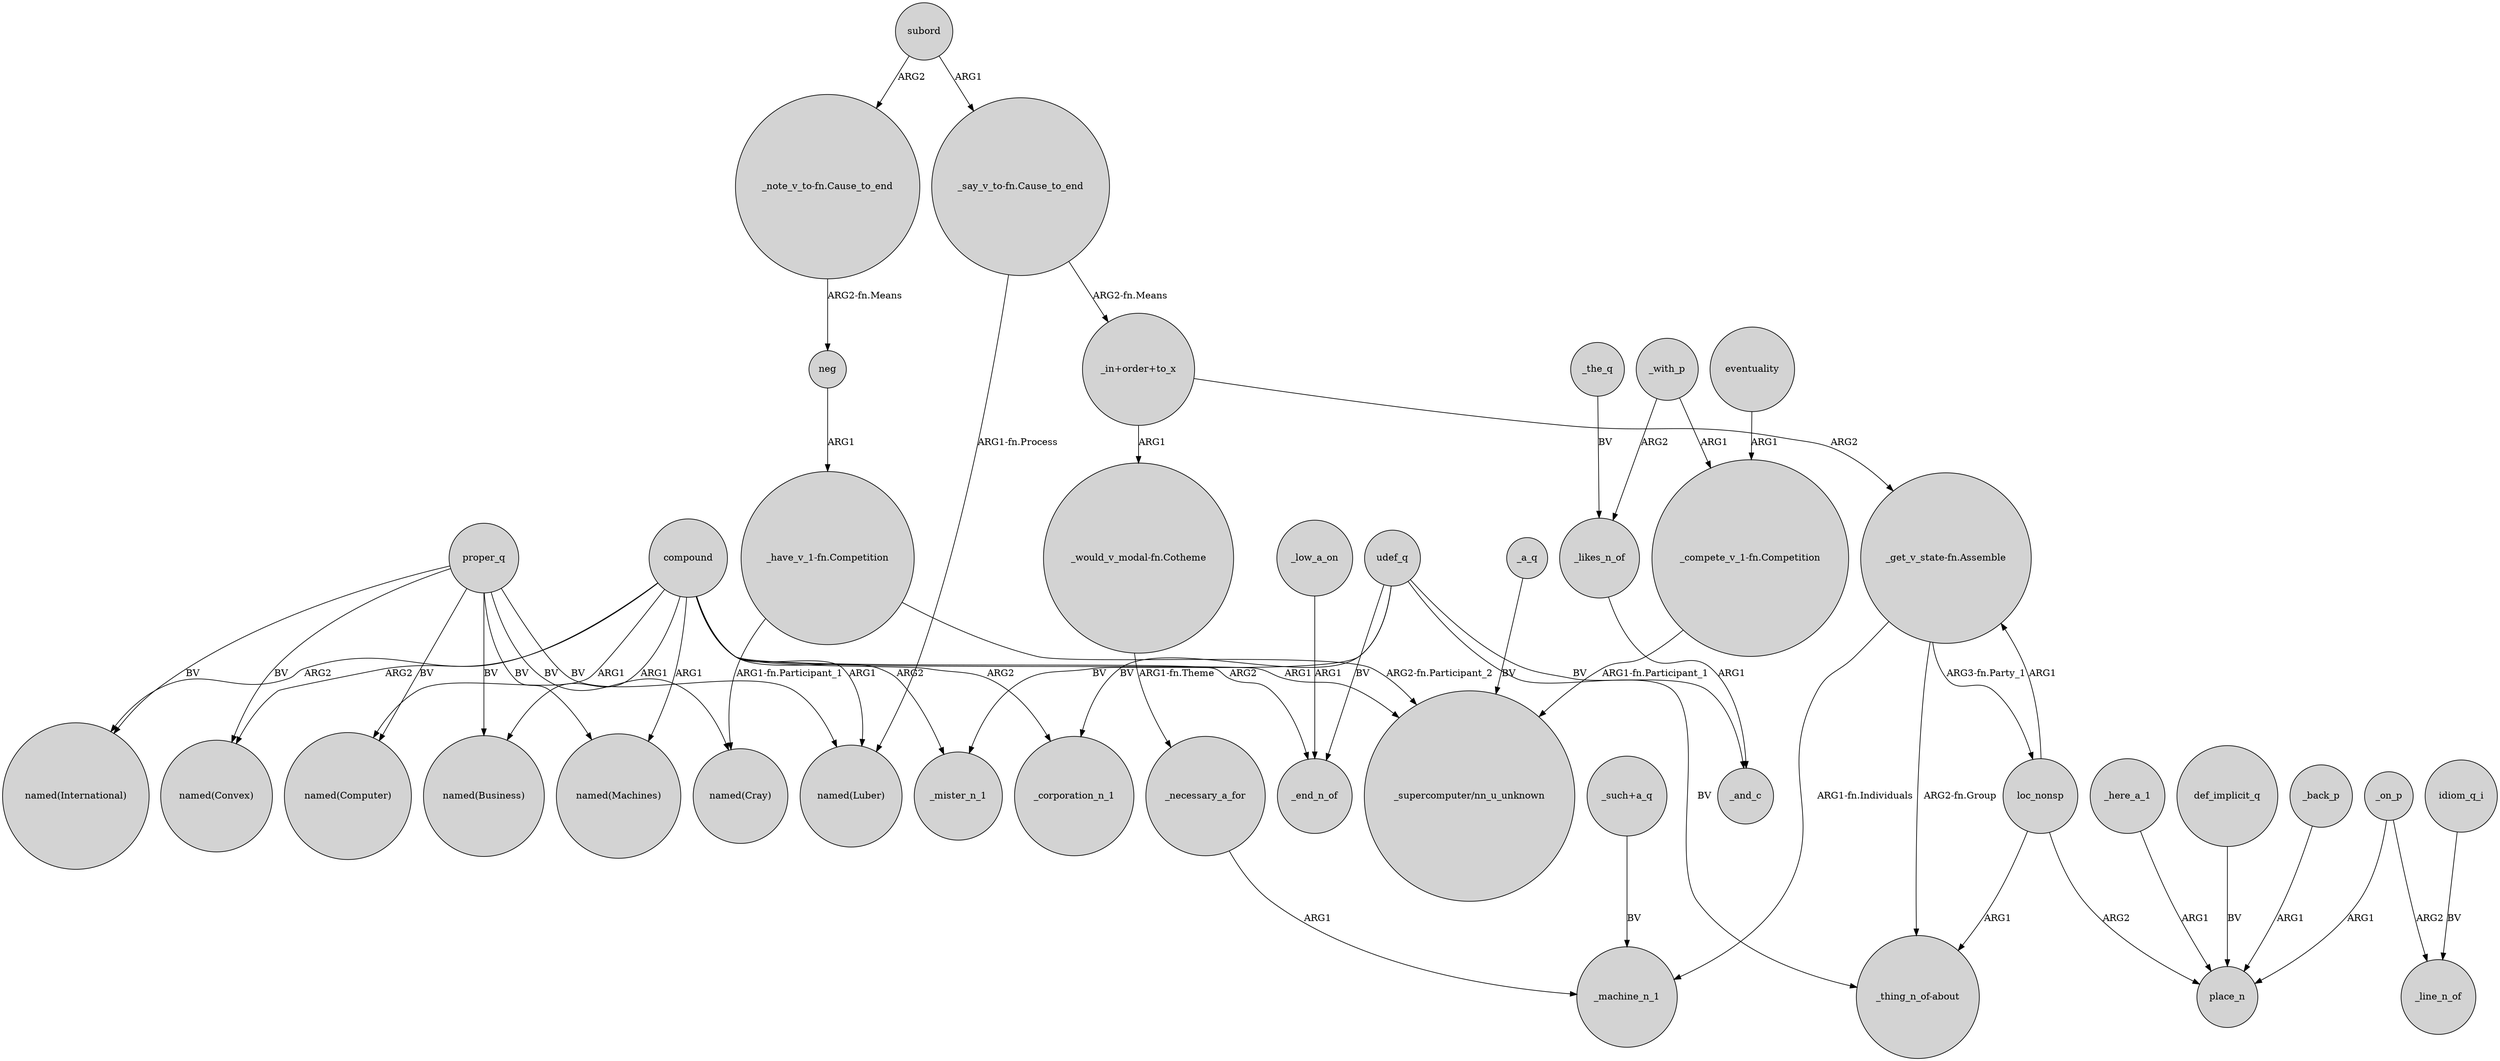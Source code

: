 digraph {
	node [shape=circle style=filled]
	proper_q -> "named(Business)" [label=BV]
	compound -> "_supercomputer/nn_u_unknown" [label=ARG1]
	compound -> _mister_n_1 [label=ARG2]
	_with_p -> _likes_n_of [label=ARG2]
	compound -> "named(Computer)" [label=ARG1]
	"_note_v_to-fn.Cause_to_end" -> neg [label="ARG2-fn.Means"]
	def_implicit_q -> place_n [label=BV]
	"_compete_v_1-fn.Competition" -> "_supercomputer/nn_u_unknown" [label="ARG1-fn.Participant_1"]
	subord -> "_note_v_to-fn.Cause_to_end" [label=ARG2]
	proper_q -> "named(Machines)" [label=BV]
	proper_q -> "named(Computer)" [label=BV]
	_with_p -> "_compete_v_1-fn.Competition" [label=ARG1]
	"_get_v_state-fn.Assemble" -> "_thing_n_of-about" [label="ARG2-fn.Group"]
	proper_q -> "named(Cray)" [label=BV]
	"_such+a_q" -> _machine_n_1 [label=BV]
	udef_q -> _end_n_of [label=BV]
	idiom_q_i -> _line_n_of [label=BV]
	proper_q -> "named(Convex)" [label=BV]
	_the_q -> _likes_n_of [label=BV]
	_here_a_1 -> place_n [label=ARG1]
	udef_q -> _mister_n_1 [label=BV]
	udef_q -> _and_c [label=BV]
	"_in+order+to_x" -> "_would_v_modal-fn.Cotheme" [label=ARG1]
	_necessary_a_for -> _machine_n_1 [label=ARG1]
	"_have_v_1-fn.Competition" -> "_supercomputer/nn_u_unknown" [label="ARG2-fn.Participant_2"]
	"_get_v_state-fn.Assemble" -> loc_nonsp [label="ARG3-fn.Party_1"]
	"_say_v_to-fn.Cause_to_end" -> "_in+order+to_x" [label="ARG2-fn.Means"]
	eventuality -> "_compete_v_1-fn.Competition" [label=ARG1]
	"_have_v_1-fn.Competition" -> "named(Cray)" [label="ARG1-fn.Participant_1"]
	compound -> "named(Convex)" [label=ARG2]
	_on_p -> _line_n_of [label=ARG2]
	neg -> "_have_v_1-fn.Competition" [label=ARG1]
	_back_p -> place_n [label=ARG1]
	proper_q -> "named(International)" [label=BV]
	"_would_v_modal-fn.Cotheme" -> _necessary_a_for [label="ARG1-fn.Theme"]
	"_get_v_state-fn.Assemble" -> _machine_n_1 [label="ARG1-fn.Individuals"]
	_on_p -> place_n [label=ARG1]
	compound -> "named(Luber)" [label=ARG1]
	_a_q -> "_supercomputer/nn_u_unknown" [label=BV]
	loc_nonsp -> "_get_v_state-fn.Assemble" [label=ARG1]
	proper_q -> "named(Luber)" [label=BV]
	udef_q -> "_thing_n_of-about" [label=BV]
	loc_nonsp -> "_thing_n_of-about" [label=ARG1]
	compound -> _corporation_n_1 [label=ARG2]
	udef_q -> _corporation_n_1 [label=BV]
	compound -> "named(Business)" [label=ARG1]
	compound -> _end_n_of [label=ARG2]
	subord -> "_say_v_to-fn.Cause_to_end" [label=ARG1]
	loc_nonsp -> place_n [label=ARG2]
	"_say_v_to-fn.Cause_to_end" -> "named(Luber)" [label="ARG1-fn.Process"]
	"_in+order+to_x" -> "_get_v_state-fn.Assemble" [label=ARG2]
	compound -> "named(Machines)" [label=ARG1]
	_low_a_on -> _end_n_of [label=ARG1]
	compound -> "named(International)" [label=ARG2]
	_likes_n_of -> _and_c [label=ARG1]
}
